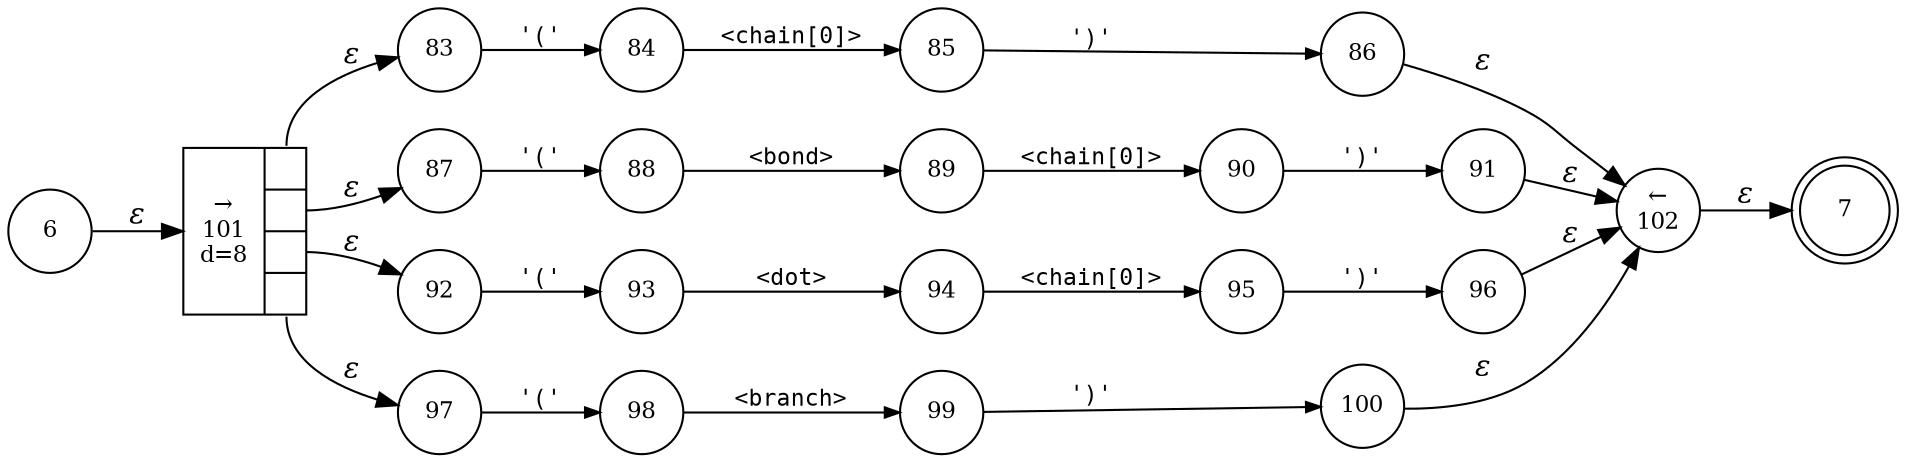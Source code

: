 digraph ATN {
rankdir=LR;
s7[fontsize=11, label="7", shape=doublecircle, fixedsize=true, width=.6];
s96[fontsize=11,label="96", shape=circle, fixedsize=true, width=.55, peripheries=1];
s97[fontsize=11,label="97", shape=circle, fixedsize=true, width=.55, peripheries=1];
s98[fontsize=11,label="98", shape=circle, fixedsize=true, width=.55, peripheries=1];
s99[fontsize=11,label="99", shape=circle, fixedsize=true, width=.55, peripheries=1];
s100[fontsize=11,label="100", shape=circle, fixedsize=true, width=.55, peripheries=1];
s101[fontsize=11,label="{&rarr;\n101\nd=8|{<p0>|<p1>|<p2>|<p3>}}", shape=record, fixedsize=false, peripheries=1];
s6[fontsize=11,label="6", shape=circle, fixedsize=true, width=.55, peripheries=1];
s102[fontsize=11,label="&larr;\n102", shape=circle, fixedsize=true, width=.55, peripheries=1];
s83[fontsize=11,label="83", shape=circle, fixedsize=true, width=.55, peripheries=1];
s84[fontsize=11,label="84", shape=circle, fixedsize=true, width=.55, peripheries=1];
s85[fontsize=11,label="85", shape=circle, fixedsize=true, width=.55, peripheries=1];
s86[fontsize=11,label="86", shape=circle, fixedsize=true, width=.55, peripheries=1];
s87[fontsize=11,label="87", shape=circle, fixedsize=true, width=.55, peripheries=1];
s88[fontsize=11,label="88", shape=circle, fixedsize=true, width=.55, peripheries=1];
s89[fontsize=11,label="89", shape=circle, fixedsize=true, width=.55, peripheries=1];
s90[fontsize=11,label="90", shape=circle, fixedsize=true, width=.55, peripheries=1];
s91[fontsize=11,label="91", shape=circle, fixedsize=true, width=.55, peripheries=1];
s92[fontsize=11,label="92", shape=circle, fixedsize=true, width=.55, peripheries=1];
s93[fontsize=11,label="93", shape=circle, fixedsize=true, width=.55, peripheries=1];
s94[fontsize=11,label="94", shape=circle, fixedsize=true, width=.55, peripheries=1];
s95[fontsize=11,label="95", shape=circle, fixedsize=true, width=.55, peripheries=1];
s6 -> s101 [fontname="Times-Italic", label="&epsilon;"];
s101:p0 -> s83 [fontname="Times-Italic", label="&epsilon;"];
s101:p1 -> s87 [fontname="Times-Italic", label="&epsilon;"];
s101:p2 -> s92 [fontname="Times-Italic", label="&epsilon;"];
s101:p3 -> s97 [fontname="Times-Italic", label="&epsilon;"];
s83 -> s84 [fontsize=11, fontname="Courier", arrowsize=.7, label = "'('", arrowhead = normal];
s87 -> s88 [fontsize=11, fontname="Courier", arrowsize=.7, label = "'('", arrowhead = normal];
s92 -> s93 [fontsize=11, fontname="Courier", arrowsize=.7, label = "'('", arrowhead = normal];
s97 -> s98 [fontsize=11, fontname="Courier", arrowsize=.7, label = "'('", arrowhead = normal];
s84 -> s85 [fontsize=11, fontname="Courier", arrowsize=.7, label = "<chain[0]>", arrowhead = normal];
s88 -> s89 [fontsize=11, fontname="Courier", arrowsize=.7, label = "<bond>", arrowhead = normal];
s93 -> s94 [fontsize=11, fontname="Courier", arrowsize=.7, label = "<dot>", arrowhead = normal];
s98 -> s99 [fontsize=11, fontname="Courier", arrowsize=.7, label = "<branch>", arrowhead = normal];
s85 -> s86 [fontsize=11, fontname="Courier", arrowsize=.7, label = "')'", arrowhead = normal];
s89 -> s90 [fontsize=11, fontname="Courier", arrowsize=.7, label = "<chain[0]>", arrowhead = normal];
s94 -> s95 [fontsize=11, fontname="Courier", arrowsize=.7, label = "<chain[0]>", arrowhead = normal];
s99 -> s100 [fontsize=11, fontname="Courier", arrowsize=.7, label = "')'", arrowhead = normal];
s86 -> s102 [fontname="Times-Italic", label="&epsilon;"];
s90 -> s91 [fontsize=11, fontname="Courier", arrowsize=.7, label = "')'", arrowhead = normal];
s95 -> s96 [fontsize=11, fontname="Courier", arrowsize=.7, label = "')'", arrowhead = normal];
s100 -> s102 [fontname="Times-Italic", label="&epsilon;"];
s102 -> s7 [fontname="Times-Italic", label="&epsilon;"];
s91 -> s102 [fontname="Times-Italic", label="&epsilon;"];
s96 -> s102 [fontname="Times-Italic", label="&epsilon;"];
}